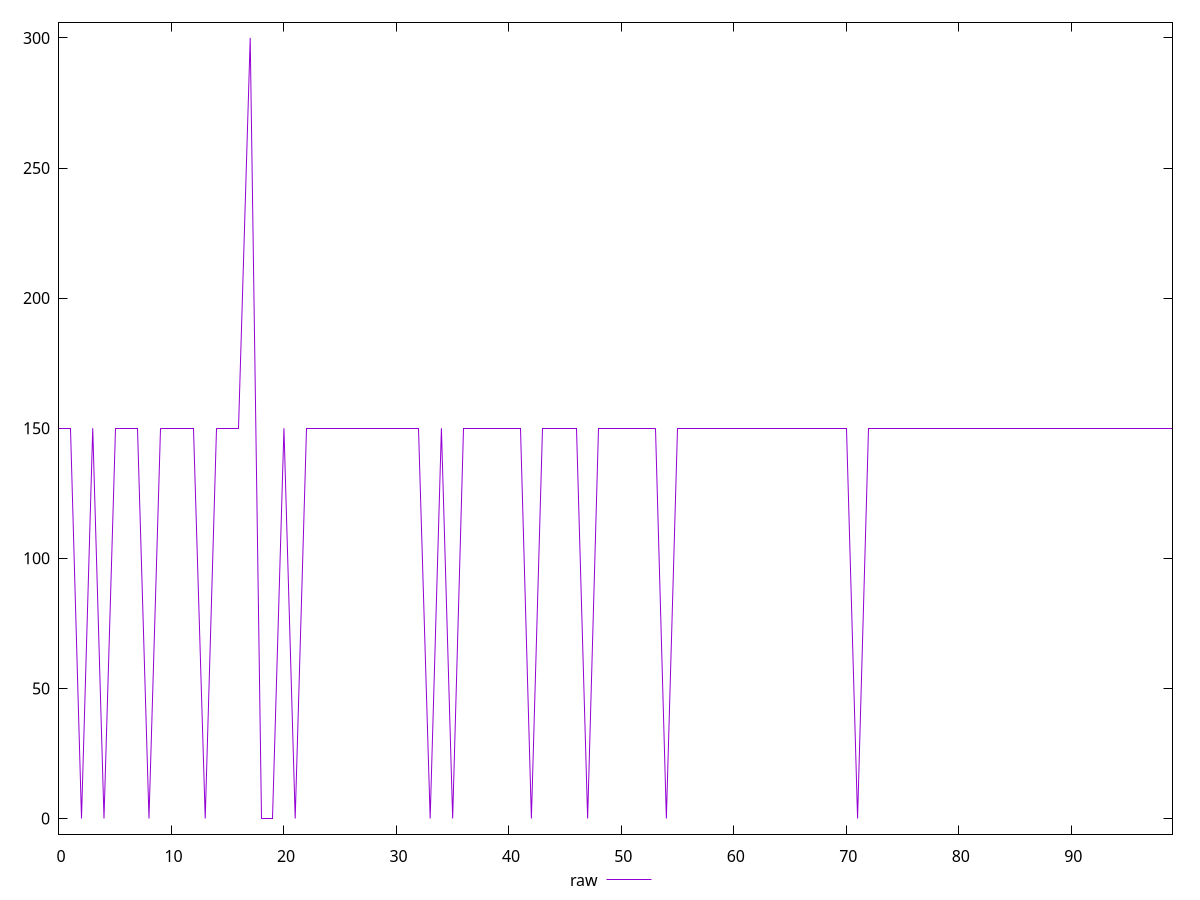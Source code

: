 reset

$raw <<EOF
0 150
1 150
2 0
3 150
4 0
5 150
6 150
7 150
8 0
9 150
10 150
11 150
12 150
13 0
14 150
15 150
16 150
17 300
18 0
19 0
20 150
21 0
22 150
23 150
24 150
25 150
26 150
27 150
28 150
29 150
30 150
31 150
32 150
33 0
34 150
35 0
36 150
37 150
38 150
39 150
40 150
41 150
42 0
43 150
44 150
45 150
46 150
47 0
48 150
49 150
50 150
51 150
52 150
53 150
54 0
55 150
56 150
57 150
58 150
59 150
60 150
61 150
62 150
63 150
64 150
65 150
66 150
67 150
68 150
69 150
70 150
71 0
72 150
73 150
74 150
75 150
76 150
77 150
78 150
79 150
80 150
81 150
82 150
83 150
84 150
85 150
86 150
87 150
88 150
89 150
90 150
91 150
92 150
93 150
94 150
95 150
96 150
97 150
98 150
99 150
EOF

set key outside below
set xrange [0:99]
set yrange [-6:306]
set trange [-6:306]
set terminal svg size 640, 500 enhanced background rgb 'white'
set output "report_00016_2021-02-10T13-31-48.338Z/unused-css-rules/samples/pages+cached+noadtech+nomedia/raw/values.svg"

plot $raw title "raw" with line

reset
